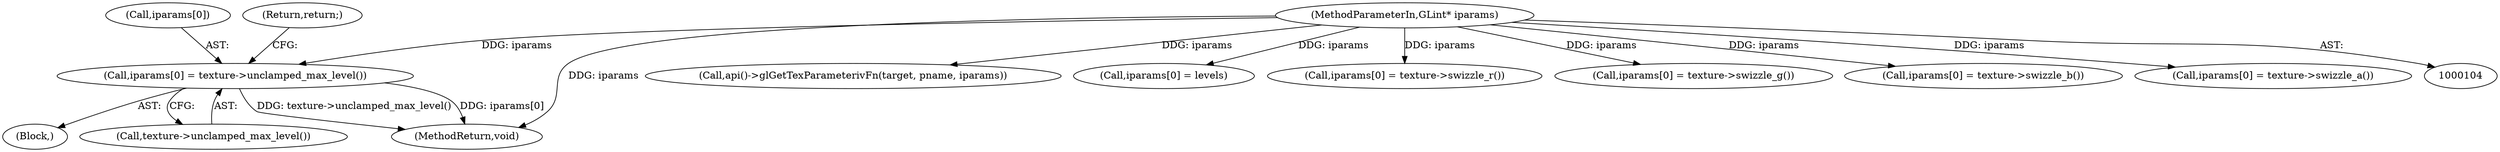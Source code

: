 digraph "0_Chrome_385508dc888ef15d272cdd2705b17996abc519d6@array" {
"1000203" [label="(Call,iparams[0] = texture->unclamped_max_level())"];
"1000108" [label="(MethodParameterIn,GLint* iparams)"];
"1000296" [label="(Call,api()->glGetTexParameterivFn(target, pname, iparams))"];
"1000165" [label="(Call,iparams[0] = levels)"];
"1000222" [label="(Call,iparams[0] = texture->swizzle_r())"];
"1000241" [label="(Call,iparams[0] = texture->swizzle_g())"];
"1000260" [label="(Call,iparams[0] = texture->swizzle_b())"];
"1000204" [label="(Call,iparams[0])"];
"1000108" [label="(MethodParameterIn,GLint* iparams)"];
"1000279" [label="(Call,iparams[0] = texture->swizzle_a())"];
"1000208" [label="(Return,return;)"];
"1000202" [label="(Block,)"];
"1000207" [label="(Call,texture->unclamped_max_level())"];
"1000203" [label="(Call,iparams[0] = texture->unclamped_max_level())"];
"1000300" [label="(MethodReturn,void)"];
"1000203" -> "1000202"  [label="AST: "];
"1000203" -> "1000207"  [label="CFG: "];
"1000204" -> "1000203"  [label="AST: "];
"1000207" -> "1000203"  [label="AST: "];
"1000208" -> "1000203"  [label="CFG: "];
"1000203" -> "1000300"  [label="DDG: texture->unclamped_max_level()"];
"1000203" -> "1000300"  [label="DDG: iparams[0]"];
"1000108" -> "1000203"  [label="DDG: iparams"];
"1000108" -> "1000104"  [label="AST: "];
"1000108" -> "1000300"  [label="DDG: iparams"];
"1000108" -> "1000165"  [label="DDG: iparams"];
"1000108" -> "1000222"  [label="DDG: iparams"];
"1000108" -> "1000241"  [label="DDG: iparams"];
"1000108" -> "1000260"  [label="DDG: iparams"];
"1000108" -> "1000279"  [label="DDG: iparams"];
"1000108" -> "1000296"  [label="DDG: iparams"];
}
